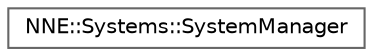 digraph "Graphical Class Hierarchy"
{
 // LATEX_PDF_SIZE
  bgcolor="transparent";
  edge [fontname=Helvetica,fontsize=10,labelfontname=Helvetica,labelfontsize=10];
  node [fontname=Helvetica,fontsize=10,shape=box,height=0.2,width=0.4];
  rankdir="LR";
  Node0 [id="Node000000",label="NNE::Systems::SystemManager",height=0.2,width=0.4,color="grey40", fillcolor="white", style="filled",URL="$class_n_n_e_1_1_systems_1_1_system_manager.html",tooltip=" "];
}

